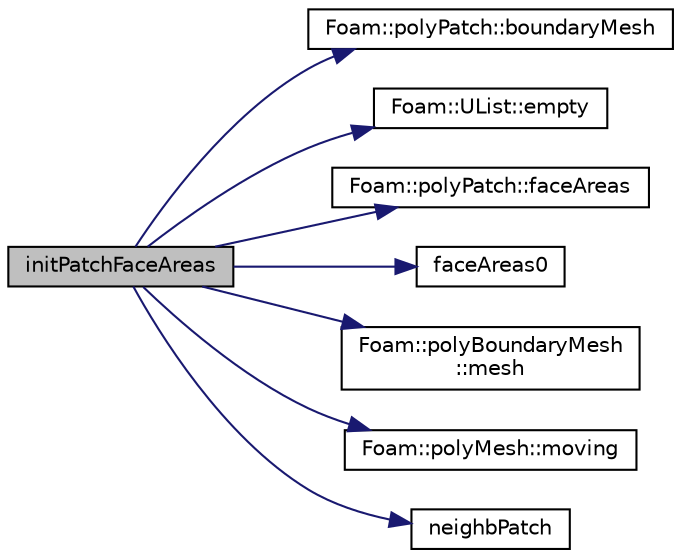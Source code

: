 digraph "initPatchFaceAreas"
{
  bgcolor="transparent";
  edge [fontname="Helvetica",fontsize="10",labelfontname="Helvetica",labelfontsize="10"];
  node [fontname="Helvetica",fontsize="10",shape=record];
  rankdir="LR";
  Node1 [label="initPatchFaceAreas",height=0.2,width=0.4,color="black", fillcolor="grey75", style="filled", fontcolor="black"];
  Node1 -> Node2 [color="midnightblue",fontsize="10",style="solid",fontname="Helvetica"];
  Node2 [label="Foam::polyPatch::boundaryMesh",height=0.2,width=0.4,color="black",URL="$a01922.html#a967e2a9a4a6da59154f932595447adc9",tooltip="Return boundaryMesh reference. "];
  Node1 -> Node3 [color="midnightblue",fontsize="10",style="solid",fontname="Helvetica"];
  Node3 [label="Foam::UList::empty",height=0.2,width=0.4,color="black",URL="$a02720.html#ac6e61de369e994009e36f344f99c15ad",tooltip="Return true if the UList is empty (ie, size() is zero). "];
  Node1 -> Node4 [color="midnightblue",fontsize="10",style="solid",fontname="Helvetica"];
  Node4 [label="Foam::polyPatch::faceAreas",height=0.2,width=0.4,color="black",URL="$a01922.html#ac0a591ed4b2427caab10863a66b838fa",tooltip="Return face normals. "];
  Node1 -> Node5 [color="midnightblue",fontsize="10",style="solid",fontname="Helvetica"];
  Node5 [label="faceAreas0",height=0.2,width=0.4,color="black",URL="$a00458.html#a127aba3d80b6681a86f6cf0aaaa24e1b",tooltip="Return access to the original patch face areas. "];
  Node1 -> Node6 [color="midnightblue",fontsize="10",style="solid",fontname="Helvetica"];
  Node6 [label="Foam::polyBoundaryMesh\l::mesh",height=0.2,width=0.4,color="black",URL="$a01899.html#aa51573bc757d5d5bb058db0464886447",tooltip="Return the mesh reference. "];
  Node1 -> Node7 [color="midnightblue",fontsize="10",style="solid",fontname="Helvetica"];
  Node7 [label="Foam::polyMesh::moving",height=0.2,width=0.4,color="black",URL="$a01905.html#acf4d608f7e0fe874d68b2d9c15e73974",tooltip="Is mesh moving. "];
  Node1 -> Node8 [color="midnightblue",fontsize="10",style="solid",fontname="Helvetica"];
  Node8 [label="neighbPatch",height=0.2,width=0.4,color="black",URL="$a00458.html#aa769e5e387a8c552d80db40f676fc471",tooltip="Return a reference to the neighbour patch. "];
}
